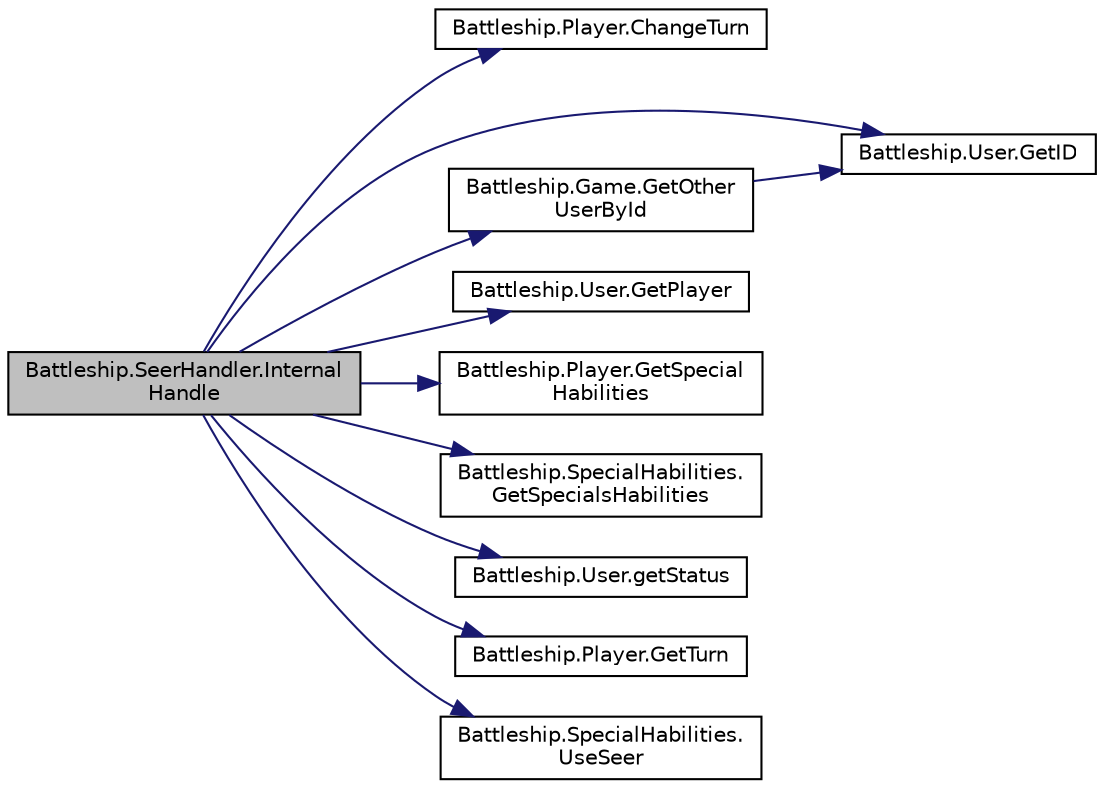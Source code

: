 digraph "Battleship.SeerHandler.InternalHandle"
{
 // INTERACTIVE_SVG=YES
 // LATEX_PDF_SIZE
  edge [fontname="Helvetica",fontsize="10",labelfontname="Helvetica",labelfontsize="10"];
  node [fontname="Helvetica",fontsize="10",shape=record];
  rankdir="LR";
  Node1 [label="Battleship.SeerHandler.Internal\lHandle",height=0.2,width=0.4,color="black", fillcolor="grey75", style="filled", fontcolor="black",tooltip="Procesa los mensajes \"vidente\" y retorna true; retorna false en caso contrario."];
  Node1 -> Node2 [color="midnightblue",fontsize="10",style="solid",fontname="Helvetica"];
  Node2 [label="Battleship.Player.ChangeTurn",height=0.2,width=0.4,color="black", fillcolor="white", style="filled",URL="$classBattleship_1_1Player.html#ad32ddc2509b6e87047cba48bbf679b2d",tooltip="Cambia el turno del jugador"];
  Node1 -> Node3 [color="midnightblue",fontsize="10",style="solid",fontname="Helvetica"];
  Node3 [label="Battleship.User.GetID",height=0.2,width=0.4,color="black", fillcolor="white", style="filled",URL="$classBattleship_1_1User.html#aa3203ed63710f3cd6bd0d44a5e30fccc",tooltip="Retorna la id del usuario"];
  Node1 -> Node4 [color="midnightblue",fontsize="10",style="solid",fontname="Helvetica"];
  Node4 [label="Battleship.Game.GetOther\lUserById",height=0.2,width=0.4,color="black", fillcolor="white", style="filled",URL="$classBattleship_1_1Game.html#a92b6772fa2361576b87a1a348663a067",tooltip="Se ingresa la id de un usuario, y se retorna el otro usuario Sirve para cuando conocemos un usuario y..."];
  Node4 -> Node3 [color="midnightblue",fontsize="10",style="solid",fontname="Helvetica"];
  Node1 -> Node5 [color="midnightblue",fontsize="10",style="solid",fontname="Helvetica"];
  Node5 [label="Battleship.User.GetPlayer",height=0.2,width=0.4,color="black", fillcolor="white", style="filled",URL="$classBattleship_1_1User.html#ad3a06493a52e9c0304c9e643d7218d09",tooltip="Retorna el Player del usuario"];
  Node1 -> Node6 [color="midnightblue",fontsize="10",style="solid",fontname="Helvetica"];
  Node6 [label="Battleship.Player.GetSpecial\lHabilities",height=0.2,width=0.4,color="black", fillcolor="white", style="filled",URL="$classBattleship_1_1Player.html#a66e1d5d8c2d9b9ec45b83274c711948d",tooltip="Retorna las habilidades especiales del jugador"];
  Node1 -> Node7 [color="midnightblue",fontsize="10",style="solid",fontname="Helvetica"];
  Node7 [label="Battleship.SpecialHabilities.\lGetSpecialsHabilities",height=0.2,width=0.4,color="black", fillcolor="white", style="filled",URL="$classBattleship_1_1SpecialHabilities.html#ab335a8b1f3d19b4d7bdf5ff838bbb22e",tooltip="Retorna la lista con las string que representa las habilidades especiales del usuario"];
  Node1 -> Node8 [color="midnightblue",fontsize="10",style="solid",fontname="Helvetica"];
  Node8 [label="Battleship.User.getStatus",height=0.2,width=0.4,color="black", fillcolor="white", style="filled",URL="$classBattleship_1_1User.html#ae8ab56094bbf8ce70723d437842a6b9f",tooltip="Retorna el estado del usuario"];
  Node1 -> Node9 [color="midnightblue",fontsize="10",style="solid",fontname="Helvetica"];
  Node9 [label="Battleship.Player.GetTurn",height=0.2,width=0.4,color="black", fillcolor="white", style="filled",URL="$classBattleship_1_1Player.html#a2b1fbd7babb3d5e3599e79241c80bb5e",tooltip="Retorna un bool representado si es o no el turno del Player"];
  Node1 -> Node10 [color="midnightblue",fontsize="10",style="solid",fontname="Helvetica"];
  Node10 [label="Battleship.SpecialHabilities.\lUseSeer",height=0.2,width=0.4,color="black", fillcolor="white", style="filled",URL="$classBattleship_1_1SpecialHabilities.html#a29b2ab12e1f6d397a00079b941d072bd",tooltip="Utiliza la habilidad especial Seer. Seer puede averiguar cual zona (superior o inferior) el usuario c..."];
}
